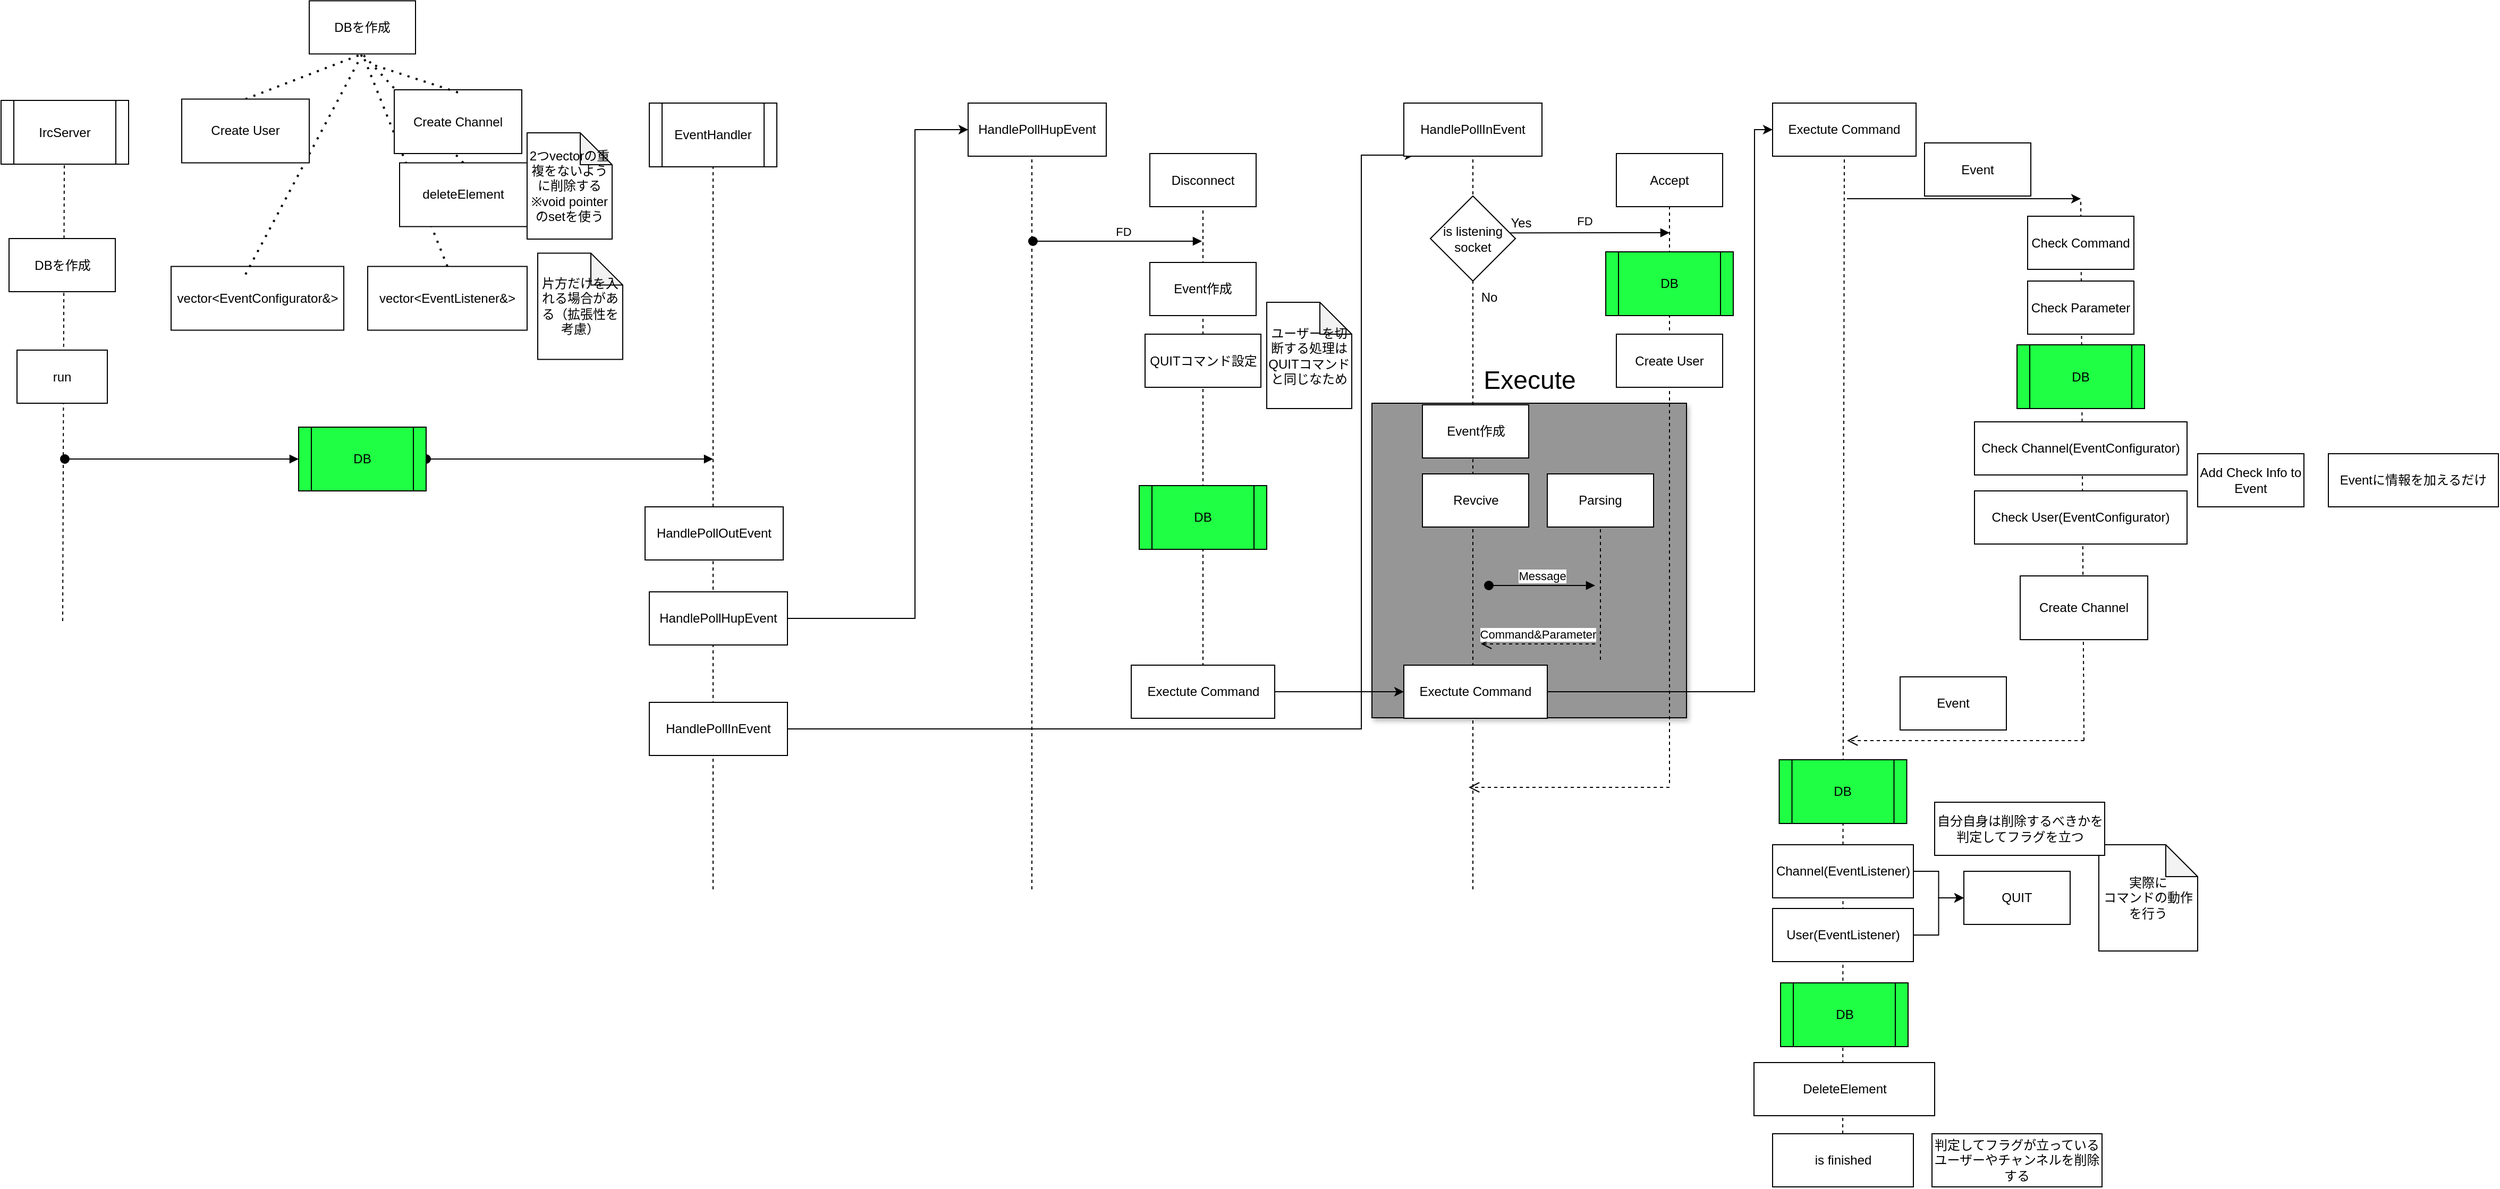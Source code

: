 <mxfile version="24.8.3">
  <diagram name="Page-1" id="13e1069c-82ec-6db2-03f1-153e76fe0fe0">
    <mxGraphModel dx="2612" dy="1625" grid="1" gridSize="10" guides="1" tooltips="1" connect="1" arrows="1" fold="1" page="1" pageScale="1" pageWidth="1100" pageHeight="850" background="none" math="0" shadow="0">
      <root>
        <mxCell id="0" />
        <mxCell id="1" parent="0" />
        <mxCell id="XCsdaRrqTIR_uCTDz4fb-1" value="&lt;div&gt;&lt;br&gt;&lt;/div&gt;" style="whiteSpace=wrap;html=1;aspect=fixed;shadow=1;fillColor=#969696;" parent="1" vertex="1">
          <mxGeometry x="920" y="-457.5" width="296" height="296" as="geometry" />
        </mxCell>
        <mxCell id="Utzet_RcOg0IqEUwT1VO-1" value="EventHandler" style="shape=process;whiteSpace=wrap;html=1;backgroundOutline=1;" parent="1" vertex="1">
          <mxGeometry x="240" y="-740" width="120" height="60" as="geometry" />
        </mxCell>
        <mxCell id="Utzet_RcOg0IqEUwT1VO-2" value="" style="endArrow=none;dashed=1;html=1;rounded=0;entryX=0.5;entryY=1;entryDx=0;entryDy=0;" parent="1" target="Utzet_RcOg0IqEUwT1VO-1" edge="1">
          <mxGeometry width="50" height="50" relative="1" as="geometry">
            <mxPoint x="300" as="sourcePoint" />
            <mxPoint x="165" y="-400" as="targetPoint" />
          </mxGeometry>
        </mxCell>
        <mxCell id="Utzet_RcOg0IqEUwT1VO-4" value="IrcServer" style="shape=process;whiteSpace=wrap;html=1;backgroundOutline=1;" parent="1" vertex="1">
          <mxGeometry x="-370" y="-742.5" width="120" height="60" as="geometry" />
        </mxCell>
        <mxCell id="Utzet_RcOg0IqEUwT1VO-5" value="" style="endArrow=none;dashed=1;html=1;rounded=0;entryX=0.5;entryY=1;entryDx=0;entryDy=0;" parent="1" edge="1">
          <mxGeometry width="50" height="50" relative="1" as="geometry">
            <mxPoint x="-312" y="-252.5" as="sourcePoint" />
            <mxPoint x="-310.5" y="-682.5" as="targetPoint" />
          </mxGeometry>
        </mxCell>
        <mxCell id="Utzet_RcOg0IqEUwT1VO-6" value="DBを作成" style="rounded=0;whiteSpace=wrap;html=1;fontStyle=0" parent="1" vertex="1">
          <mxGeometry x="-362.5" y="-612.5" width="100" height="50" as="geometry" />
        </mxCell>
        <mxCell id="Utzet_RcOg0IqEUwT1VO-9" value="run" style="rounded=0;whiteSpace=wrap;html=1;" parent="1" vertex="1">
          <mxGeometry x="-355" y="-507.5" width="85" height="50" as="geometry" />
        </mxCell>
        <mxCell id="Utzet_RcOg0IqEUwT1VO-20" style="edgeStyle=orthogonalEdgeStyle;rounded=0;orthogonalLoop=1;jettySize=auto;html=1;exitX=1;exitY=0.5;exitDx=0;exitDy=0;entryX=0;entryY=0.5;entryDx=0;entryDy=0;" parent="1" source="Utzet_RcOg0IqEUwT1VO-15" edge="1">
          <mxGeometry relative="1" as="geometry">
            <mxPoint x="380" y="-151" as="sourcePoint" />
            <mxPoint x="960" y="-691" as="targetPoint" />
            <Array as="points">
              <mxPoint x="910" y="-151" />
              <mxPoint x="910" y="-691" />
            </Array>
          </mxGeometry>
        </mxCell>
        <mxCell id="Utzet_RcOg0IqEUwT1VO-15" value="HandlePollInEvent" style="rounded=0;whiteSpace=wrap;html=1;" parent="1" vertex="1">
          <mxGeometry x="240" y="-176" width="130" height="50" as="geometry" />
        </mxCell>
        <mxCell id="Utzet_RcOg0IqEUwT1VO-16" value="HandlePollOutEvent" style="rounded=0;whiteSpace=wrap;html=1;" parent="1" vertex="1">
          <mxGeometry x="236" y="-360" width="130" height="50" as="geometry" />
        </mxCell>
        <mxCell id="207uhRGWZe7wrmqpFzqo-30" style="edgeStyle=orthogonalEdgeStyle;rounded=0;orthogonalLoop=1;jettySize=auto;html=1;entryX=0;entryY=0.5;entryDx=0;entryDy=0;" parent="1" source="Utzet_RcOg0IqEUwT1VO-17" target="CLaO6KBTluZB6lomquzr-1" edge="1">
          <mxGeometry relative="1" as="geometry">
            <Array as="points">
              <mxPoint x="490" y="-255" />
              <mxPoint x="490" y="-715" />
            </Array>
            <mxPoint x="640" y="-720" as="targetPoint" />
          </mxGeometry>
        </mxCell>
        <mxCell id="Utzet_RcOg0IqEUwT1VO-17" value="HandlePollHupEvent" style="rounded=0;whiteSpace=wrap;html=1;" parent="1" vertex="1">
          <mxGeometry x="240" y="-280" width="130" height="50" as="geometry" />
        </mxCell>
        <mxCell id="Utzet_RcOg0IqEUwT1VO-19" value="HandlePollInEvent" style="rounded=0;whiteSpace=wrap;html=1;" parent="1" vertex="1">
          <mxGeometry x="950" y="-740" width="130" height="50" as="geometry" />
        </mxCell>
        <mxCell id="Utzet_RcOg0IqEUwT1VO-21" value="" style="endArrow=none;dashed=1;html=1;rounded=0;entryX=0.5;entryY=1;entryDx=0;entryDy=0;" parent="1" target="Utzet_RcOg0IqEUwT1VO-19" edge="1">
          <mxGeometry width="50" height="50" relative="1" as="geometry">
            <mxPoint x="1015" as="sourcePoint" />
            <mxPoint x="1030" y="-450" as="targetPoint" />
          </mxGeometry>
        </mxCell>
        <mxCell id="Utzet_RcOg0IqEUwT1VO-3" value="Event作成" style="rounded=0;whiteSpace=wrap;html=1;" parent="1" vertex="1">
          <mxGeometry x="967.5" y="-456" width="100" height="50" as="geometry" />
        </mxCell>
        <mxCell id="Utzet_RcOg0IqEUwT1VO-22" value="Accept" style="rounded=0;whiteSpace=wrap;html=1;" parent="1" vertex="1">
          <mxGeometry x="1150" y="-692.5" width="100" height="50" as="geometry" />
        </mxCell>
        <mxCell id="Utzet_RcOg0IqEUwT1VO-23" value="Revcive" style="rounded=0;whiteSpace=wrap;html=1;" parent="1" vertex="1">
          <mxGeometry x="967.5" y="-391" width="100" height="50" as="geometry" />
        </mxCell>
        <mxCell id="Utzet_RcOg0IqEUwT1VO-27" value="" style="endArrow=none;dashed=1;html=1;rounded=0;entryX=0.5;entryY=1;entryDx=0;entryDy=0;" parent="1" target="Utzet_RcOg0IqEUwT1VO-24" edge="1">
          <mxGeometry width="50" height="50" relative="1" as="geometry">
            <mxPoint x="1135" y="-216" as="sourcePoint" />
            <mxPoint x="972.5" y="-321" as="targetPoint" />
          </mxGeometry>
        </mxCell>
        <mxCell id="Utzet_RcOg0IqEUwT1VO-29" value="Message" style="html=1;verticalAlign=bottom;startArrow=oval;startFill=1;endArrow=block;startSize=8;curved=0;rounded=0;" parent="1" edge="1">
          <mxGeometry width="60" relative="1" as="geometry">
            <mxPoint x="1030" y="-286" as="sourcePoint" />
            <mxPoint x="1130" y="-286" as="targetPoint" />
          </mxGeometry>
        </mxCell>
        <mxCell id="Utzet_RcOg0IqEUwT1VO-30" value="Command&amp;amp;Parameter" style="html=1;verticalAlign=bottom;endArrow=open;dashed=1;endSize=8;curved=0;rounded=0;" parent="1" edge="1">
          <mxGeometry relative="1" as="geometry">
            <mxPoint x="1130" y="-231" as="sourcePoint" />
            <mxPoint x="1022.5" y="-231" as="targetPoint" />
          </mxGeometry>
        </mxCell>
        <mxCell id="Utzet_RcOg0IqEUwT1VO-35" style="edgeStyle=orthogonalEdgeStyle;rounded=0;orthogonalLoop=1;jettySize=auto;html=1;entryX=0;entryY=0.5;entryDx=0;entryDy=0;exitX=1;exitY=0.5;exitDx=0;exitDy=0;" parent="1" source="Utzet_RcOg0IqEUwT1VO-33" target="Utzet_RcOg0IqEUwT1VO-34" edge="1">
          <mxGeometry relative="1" as="geometry">
            <Array as="points">
              <mxPoint x="1280" y="-186" />
              <mxPoint x="1280" y="-715" />
            </Array>
          </mxGeometry>
        </mxCell>
        <mxCell id="Utzet_RcOg0IqEUwT1VO-33" value="Exectute Command" style="rounded=0;whiteSpace=wrap;html=1;" parent="1" vertex="1">
          <mxGeometry x="950" y="-211" width="135" height="50" as="geometry" />
        </mxCell>
        <mxCell id="Utzet_RcOg0IqEUwT1VO-34" value="Exectute Command" style="rounded=0;whiteSpace=wrap;html=1;" parent="1" vertex="1">
          <mxGeometry x="1297" y="-740" width="135" height="50" as="geometry" />
        </mxCell>
        <mxCell id="Utzet_RcOg0IqEUwT1VO-36" value="" style="endArrow=none;dashed=1;html=1;rounded=0;entryX=0.5;entryY=1;entryDx=0;entryDy=0;exitX=0.5;exitY=0;exitDx=0;exitDy=0;" parent="1" source="207uhRGWZe7wrmqpFzqo-31" target="Utzet_RcOg0IqEUwT1VO-34" edge="1">
          <mxGeometry width="50" height="50" relative="1" as="geometry">
            <mxPoint x="1365" y="-40" as="sourcePoint" />
            <mxPoint x="1377" y="-680" as="targetPoint" />
          </mxGeometry>
        </mxCell>
        <mxCell id="Utzet_RcOg0IqEUwT1VO-40" value="" style="endArrow=none;dashed=1;html=1;rounded=0;entryX=0.5;entryY=1;entryDx=0;entryDy=0;" parent="1" target="Utzet_RcOg0IqEUwT1VO-22" edge="1">
          <mxGeometry width="50" height="50" relative="1" as="geometry">
            <mxPoint x="1200" y="-100" as="sourcePoint" />
            <mxPoint x="1179.58" y="-600" as="targetPoint" />
          </mxGeometry>
        </mxCell>
        <mxCell id="Utzet_RcOg0IqEUwT1VO-41" value="FD" style="html=1;verticalAlign=bottom;startArrow=oval;startFill=1;endArrow=block;startSize=8;curved=0;rounded=0;" parent="1" edge="1">
          <mxGeometry x="0.106" y="2" width="60" relative="1" as="geometry">
            <mxPoint x="1021" y="-617.79" as="sourcePoint" />
            <mxPoint x="1200" y="-618" as="targetPoint" />
            <mxPoint as="offset" />
          </mxGeometry>
        </mxCell>
        <mxCell id="Utzet_RcOg0IqEUwT1VO-42" value="" style="html=1;verticalAlign=bottom;endArrow=open;dashed=1;endSize=8;curved=0;rounded=0;" parent="1" edge="1">
          <mxGeometry relative="1" as="geometry">
            <mxPoint x="1200" y="-96" as="sourcePoint" />
            <mxPoint x="1011" y="-96" as="targetPoint" />
          </mxGeometry>
        </mxCell>
        <mxCell id="Utzet_RcOg0IqEUwT1VO-43" value="Create User" style="rounded=0;whiteSpace=wrap;html=1;" parent="1" vertex="1">
          <mxGeometry x="1150" y="-522.5" width="100" height="50" as="geometry" />
        </mxCell>
        <mxCell id="Utzet_RcOg0IqEUwT1VO-45" value="" style="html=1;verticalAlign=bottom;startArrow=oval;startFill=1;endArrow=block;startSize=8;curved=0;rounded=0;exitX=1;exitY=0.5;exitDx=0;exitDy=0;" parent="1" source="207uhRGWZe7wrmqpFzqo-15" edge="1">
          <mxGeometry width="60" relative="1" as="geometry">
            <mxPoint x="180" y="-405" as="sourcePoint" />
            <mxPoint x="300" y="-405" as="targetPoint" />
          </mxGeometry>
        </mxCell>
        <mxCell id="Utzet_RcOg0IqEUwT1VO-50" value="" style="endArrow=none;dashed=1;html=1;rounded=0;" parent="1" edge="1">
          <mxGeometry width="50" height="50" relative="1" as="geometry">
            <mxPoint x="1590" y="-140" as="sourcePoint" />
            <mxPoint x="1587" y="-650" as="targetPoint" />
          </mxGeometry>
        </mxCell>
        <mxCell id="Utzet_RcOg0IqEUwT1VO-51" value="Check Command" style="rounded=0;whiteSpace=wrap;html=1;" parent="1" vertex="1">
          <mxGeometry x="1537" y="-633.5" width="100" height="50" as="geometry" />
        </mxCell>
        <mxCell id="Utzet_RcOg0IqEUwT1VO-52" value="Check Parameter" style="rounded=0;whiteSpace=wrap;html=1;" parent="1" vertex="1">
          <mxGeometry x="1537" y="-572.5" width="100" height="50" as="geometry" />
        </mxCell>
        <mxCell id="Utzet_RcOg0IqEUwT1VO-54" value="Check Channel(EventConfigurator)" style="rounded=0;whiteSpace=wrap;html=1;" parent="1" vertex="1">
          <mxGeometry x="1487" y="-440" width="200" height="50" as="geometry" />
        </mxCell>
        <mxCell id="Utzet_RcOg0IqEUwT1VO-56" value="" style="html=1;verticalAlign=bottom;endArrow=open;dashed=1;endSize=8;curved=0;rounded=0;" parent="1" edge="1">
          <mxGeometry relative="1" as="geometry">
            <mxPoint x="1590" y="-140" as="sourcePoint" />
            <mxPoint x="1367" y="-140" as="targetPoint" />
          </mxGeometry>
        </mxCell>
        <mxCell id="Utzet_RcOg0IqEUwT1VO-57" value="Event" style="rounded=0;whiteSpace=wrap;html=1;" parent="1" vertex="1">
          <mxGeometry x="1417" y="-200" width="100" height="50" as="geometry" />
        </mxCell>
        <mxCell id="207uhRGWZe7wrmqpFzqo-10" value="Check User(EventConfigurator)" style="rounded=0;whiteSpace=wrap;html=1;" parent="1" vertex="1">
          <mxGeometry x="1487" y="-375" width="200" height="50" as="geometry" />
        </mxCell>
        <mxCell id="207uhRGWZe7wrmqpFzqo-11" value="" style="endArrow=classic;html=1;rounded=0;" parent="1" edge="1">
          <mxGeometry width="50" height="50" relative="1" as="geometry">
            <mxPoint x="1367" y="-650" as="sourcePoint" />
            <mxPoint x="1587" y="-650" as="targetPoint" />
          </mxGeometry>
        </mxCell>
        <mxCell id="207uhRGWZe7wrmqpFzqo-12" value="Event" style="rounded=0;whiteSpace=wrap;html=1;" parent="1" vertex="1">
          <mxGeometry x="1440" y="-702.5" width="100" height="50" as="geometry" />
        </mxCell>
        <mxCell id="207uhRGWZe7wrmqpFzqo-13" value="" style="html=1;verticalAlign=bottom;startArrow=oval;startFill=1;endArrow=block;startSize=8;curved=0;rounded=0;entryX=0;entryY=0.5;entryDx=0;entryDy=0;" parent="1" target="207uhRGWZe7wrmqpFzqo-15" edge="1">
          <mxGeometry width="60" relative="1" as="geometry">
            <mxPoint x="-310" y="-405" as="sourcePoint" />
            <mxPoint x="40" y="-405" as="targetPoint" />
          </mxGeometry>
        </mxCell>
        <mxCell id="207uhRGWZe7wrmqpFzqo-15" value="DB" style="shape=process;whiteSpace=wrap;html=1;backgroundOutline=1;fillColor=#1FFF44;" parent="1" vertex="1">
          <mxGeometry x="-90" y="-435" width="120" height="60" as="geometry" />
        </mxCell>
        <mxCell id="207uhRGWZe7wrmqpFzqo-17" value="DBを作成" style="rounded=0;whiteSpace=wrap;html=1;fontStyle=0" parent="1" vertex="1">
          <mxGeometry x="-80" y="-836.25" width="100" height="50" as="geometry" />
        </mxCell>
        <mxCell id="207uhRGWZe7wrmqpFzqo-20" value="" style="endArrow=none;dashed=1;html=1;dashPattern=1 3;strokeWidth=2;rounded=0;entryX=0.5;entryY=1;entryDx=0;entryDy=0;exitX=0.5;exitY=0;exitDx=0;exitDy=0;" parent="1" source="207uhRGWZe7wrmqpFzqo-18" target="207uhRGWZe7wrmqpFzqo-17" edge="1">
          <mxGeometry width="50" height="50" relative="1" as="geometry">
            <mxPoint x="40" y="-706.25" as="sourcePoint" />
            <mxPoint x="90" y="-756.25" as="targetPoint" />
          </mxGeometry>
        </mxCell>
        <mxCell id="207uhRGWZe7wrmqpFzqo-21" value="" style="endArrow=none;dashed=1;html=1;dashPattern=1 3;strokeWidth=2;rounded=0;entryX=0.5;entryY=1;entryDx=0;entryDy=0;exitX=0.5;exitY=0;exitDx=0;exitDy=0;" parent="1" source="207uhRGWZe7wrmqpFzqo-19" target="207uhRGWZe7wrmqpFzqo-17" edge="1">
          <mxGeometry width="50" height="50" relative="1" as="geometry">
            <mxPoint x="-100" y="-716.25" as="sourcePoint" />
            <mxPoint x="-50" y="-766.25" as="targetPoint" />
          </mxGeometry>
        </mxCell>
        <mxCell id="207uhRGWZe7wrmqpFzqo-22" value="vector&amp;lt;EventConfigurator&amp;amp;&amp;gt;" style="rounded=0;whiteSpace=wrap;html=1;" parent="1" vertex="1">
          <mxGeometry x="-210" y="-586.25" width="162.5" height="60" as="geometry" />
        </mxCell>
        <mxCell id="207uhRGWZe7wrmqpFzqo-23" value="vector&amp;lt;EventListener&amp;amp;&amp;gt;" style="rounded=0;whiteSpace=wrap;html=1;" parent="1" vertex="1">
          <mxGeometry x="-25" y="-586.25" width="150" height="60" as="geometry" />
        </mxCell>
        <mxCell id="207uhRGWZe7wrmqpFzqo-24" value="" style="endArrow=none;dashed=1;html=1;dashPattern=1 3;strokeWidth=2;rounded=0;exitX=0.5;exitY=0;exitDx=0;exitDy=0;" parent="1" edge="1">
          <mxGeometry width="50" height="50" relative="1" as="geometry">
            <mxPoint x="-140" y="-578.75" as="sourcePoint" />
            <mxPoint x="-30" y="-786.25" as="targetPoint" />
            <Array as="points">
              <mxPoint x="-120" y="-616.25" />
            </Array>
          </mxGeometry>
        </mxCell>
        <mxCell id="207uhRGWZe7wrmqpFzqo-25" value="" style="endArrow=none;dashed=1;html=1;dashPattern=1 3;strokeWidth=2;rounded=0;exitX=0.5;exitY=0;exitDx=0;exitDy=0;entryX=0.5;entryY=1;entryDx=0;entryDy=0;" parent="1" source="207uhRGWZe7wrmqpFzqo-23" target="207uhRGWZe7wrmqpFzqo-17" edge="1">
          <mxGeometry width="50" height="50" relative="1" as="geometry">
            <mxPoint x="-30" y="-656.25" as="sourcePoint" />
            <mxPoint x="20" y="-706.25" as="targetPoint" />
          </mxGeometry>
        </mxCell>
        <mxCell id="207uhRGWZe7wrmqpFzqo-18" value="deleteElement" style="rounded=0;whiteSpace=wrap;html=1;" parent="1" vertex="1">
          <mxGeometry x="5" y="-683.75" width="120" height="60" as="geometry" />
        </mxCell>
        <mxCell id="207uhRGWZe7wrmqpFzqo-19" value="Create User" style="rounded=0;whiteSpace=wrap;html=1;" parent="1" vertex="1">
          <mxGeometry x="-200" y="-743.75" width="120" height="60" as="geometry" />
        </mxCell>
        <mxCell id="207uhRGWZe7wrmqpFzqo-26" value="DB" style="shape=process;whiteSpace=wrap;html=1;backgroundOutline=1;fillColor=#1FFF44;" parent="1" vertex="1">
          <mxGeometry x="1140" y="-600" width="120" height="60" as="geometry" />
        </mxCell>
        <mxCell id="207uhRGWZe7wrmqpFzqo-28" value="DB" style="shape=process;whiteSpace=wrap;html=1;backgroundOutline=1;fillColor=#1FFF44;" parent="1" vertex="1">
          <mxGeometry x="1527" y="-512.5" width="120" height="60" as="geometry" />
        </mxCell>
        <mxCell id="207uhRGWZe7wrmqpFzqo-29" value="DB" style="shape=process;whiteSpace=wrap;html=1;backgroundOutline=1;fillColor=#1FFF44;" parent="1" vertex="1">
          <mxGeometry x="1303.25" y="-122" width="120" height="60" as="geometry" />
        </mxCell>
        <mxCell id="207uhRGWZe7wrmqpFzqo-32" value="" style="endArrow=none;dashed=1;html=1;rounded=0;entryX=0.5;entryY=1;entryDx=0;entryDy=0;" parent="1" target="207uhRGWZe7wrmqpFzqo-31" edge="1">
          <mxGeometry width="50" height="50" relative="1" as="geometry">
            <mxPoint x="1363" y="260" as="sourcePoint" />
            <mxPoint x="1365" y="-612" as="targetPoint" />
          </mxGeometry>
        </mxCell>
        <mxCell id="CLaO6KBTluZB6lomquzr-35" style="edgeStyle=orthogonalEdgeStyle;rounded=0;orthogonalLoop=1;jettySize=auto;html=1;exitX=1;exitY=0.5;exitDx=0;exitDy=0;entryX=0;entryY=0.5;entryDx=0;entryDy=0;" parent="1" source="207uhRGWZe7wrmqpFzqo-31" target="CLaO6KBTluZB6lomquzr-34" edge="1">
          <mxGeometry relative="1" as="geometry" />
        </mxCell>
        <mxCell id="207uhRGWZe7wrmqpFzqo-31" value="Channel(EventListener)" style="rounded=0;whiteSpace=wrap;html=1;" parent="1" vertex="1">
          <mxGeometry x="1297" y="-42" width="132.5" height="50" as="geometry" />
        </mxCell>
        <mxCell id="CLaO6KBTluZB6lomquzr-33" style="edgeStyle=orthogonalEdgeStyle;rounded=0;orthogonalLoop=1;jettySize=auto;html=1;exitX=1;exitY=0.5;exitDx=0;exitDy=0;entryX=0;entryY=0.5;entryDx=0;entryDy=0;" parent="1" source="Utzet_RcOg0IqEUwT1VO-48" target="CLaO6KBTluZB6lomquzr-34" edge="1">
          <mxGeometry relative="1" as="geometry">
            <mxPoint x="1466" y="43" as="targetPoint" />
          </mxGeometry>
        </mxCell>
        <mxCell id="Utzet_RcOg0IqEUwT1VO-48" value="User(EventListener)" style="rounded=0;whiteSpace=wrap;html=1;" parent="1" vertex="1">
          <mxGeometry x="1297" y="18" width="132.5" height="50" as="geometry" />
        </mxCell>
        <mxCell id="207uhRGWZe7wrmqpFzqo-16" value="DB" style="shape=process;whiteSpace=wrap;html=1;backgroundOutline=1;fillColor=#1FFF44;" parent="1" vertex="1">
          <mxGeometry x="1304.5" y="88" width="120" height="60" as="geometry" />
        </mxCell>
        <mxCell id="Utzet_RcOg0IqEUwT1VO-24" value="Parsing" style="rounded=0;whiteSpace=wrap;html=1;" parent="1" vertex="1">
          <mxGeometry x="1085" y="-391" width="100" height="50" as="geometry" />
        </mxCell>
        <mxCell id="CLaO6KBTluZB6lomquzr-1" value="HandlePollHupEvent" style="rounded=0;whiteSpace=wrap;html=1;" parent="1" vertex="1">
          <mxGeometry x="540" y="-740" width="130" height="50" as="geometry" />
        </mxCell>
        <mxCell id="CLaO6KBTluZB6lomquzr-2" value="" style="endArrow=none;dashed=1;html=1;rounded=0;entryX=0.5;entryY=1;entryDx=0;entryDy=0;" parent="1" edge="1">
          <mxGeometry width="50" height="50" relative="1" as="geometry">
            <mxPoint x="600.0" as="sourcePoint" />
            <mxPoint x="600.0" y="-690" as="targetPoint" />
          </mxGeometry>
        </mxCell>
        <mxCell id="CLaO6KBTluZB6lomquzr-3" value="FD" style="html=1;verticalAlign=bottom;startArrow=oval;startFill=1;endArrow=block;startSize=8;curved=0;rounded=0;" parent="1" edge="1">
          <mxGeometry x="0.067" width="60" relative="1" as="geometry">
            <mxPoint x="601" y="-610" as="sourcePoint" />
            <mxPoint x="760" y="-610" as="targetPoint" />
            <mxPoint as="offset" />
          </mxGeometry>
        </mxCell>
        <mxCell id="CLaO6KBTluZB6lomquzr-5" value="Disconnect" style="rounded=0;whiteSpace=wrap;html=1;" parent="1" vertex="1">
          <mxGeometry x="711" y="-692.5" width="100" height="50" as="geometry" />
        </mxCell>
        <mxCell id="CLaO6KBTluZB6lomquzr-10" value="" style="endArrow=none;dashed=1;html=1;rounded=0;entryX=0.5;entryY=1;entryDx=0;entryDy=0;" parent="1" target="CLaO6KBTluZB6lomquzr-5" edge="1">
          <mxGeometry width="50" height="50" relative="1" as="geometry">
            <mxPoint x="761" y="-210" as="sourcePoint" />
            <mxPoint x="751" y="-611" as="targetPoint" />
          </mxGeometry>
        </mxCell>
        <mxCell id="CLaO6KBTluZB6lomquzr-11" value="DB" style="shape=process;whiteSpace=wrap;html=1;backgroundOutline=1;fillColor=#1FFF44;" parent="1" vertex="1">
          <mxGeometry x="701" y="-380" width="120" height="60" as="geometry" />
        </mxCell>
        <mxCell id="CLaO6KBTluZB6lomquzr-14" value="Exectute Command" style="rounded=0;whiteSpace=wrap;html=1;" parent="1" vertex="1">
          <mxGeometry x="693.5" y="-211" width="135" height="50" as="geometry" />
        </mxCell>
        <mxCell id="CLaO6KBTluZB6lomquzr-15" value="" style="endArrow=classic;html=1;rounded=0;exitX=1;exitY=0.5;exitDx=0;exitDy=0;entryX=0;entryY=0.5;entryDx=0;entryDy=0;" parent="1" source="CLaO6KBTluZB6lomquzr-14" target="Utzet_RcOg0IqEUwT1VO-33" edge="1">
          <mxGeometry width="50" height="50" relative="1" as="geometry">
            <mxPoint x="910" y="-350" as="sourcePoint" />
            <mxPoint x="960" y="-400" as="targetPoint" />
          </mxGeometry>
        </mxCell>
        <mxCell id="CLaO6KBTluZB6lomquzr-18" value="Eventに情報を加えるだけ" style="rounded=0;whiteSpace=wrap;html=1;" parent="1" vertex="1">
          <mxGeometry x="1820" y="-410" width="160" height="50" as="geometry" />
        </mxCell>
        <mxCell id="CLaO6KBTluZB6lomquzr-19" value="is listening socket" style="rhombus;whiteSpace=wrap;html=1;" parent="1" vertex="1">
          <mxGeometry x="975" y="-652.5" width="80" height="80" as="geometry" />
        </mxCell>
        <mxCell id="CLaO6KBTluZB6lomquzr-21" value="Event作成" style="rounded=0;whiteSpace=wrap;html=1;" parent="1" vertex="1">
          <mxGeometry x="711" y="-590" width="100" height="50" as="geometry" />
        </mxCell>
        <mxCell id="CLaO6KBTluZB6lomquzr-22" value="QUITコマンド設定" style="rounded=0;whiteSpace=wrap;html=1;" parent="1" vertex="1">
          <mxGeometry x="706.5" y="-522.5" width="109" height="50" as="geometry" />
        </mxCell>
        <mxCell id="CLaO6KBTluZB6lomquzr-24" value="&lt;div&gt;&lt;span style=&quot;background-color: initial;&quot;&gt;判定してフラグが立っているユーザーやチャンネルを削除する&lt;/span&gt;&lt;br&gt;&lt;/div&gt;" style="rounded=0;whiteSpace=wrap;html=1;" parent="1" vertex="1">
          <mxGeometry x="1447" y="230" width="160" height="50" as="geometry" />
        </mxCell>
        <mxCell id="CLaO6KBTluZB6lomquzr-26" value="片方だけを入れる場合がある（拡張性を考慮）" style="shape=note;whiteSpace=wrap;html=1;backgroundOutline=1;darkOpacity=0.05;" parent="1" vertex="1">
          <mxGeometry x="135" y="-598.75" width="80" height="100" as="geometry" />
        </mxCell>
        <mxCell id="CLaO6KBTluZB6lomquzr-28" value="ユーザーを切断する処理はQUITコマンドと同じなため" style="shape=note;whiteSpace=wrap;html=1;backgroundOutline=1;darkOpacity=0.05;" parent="1" vertex="1">
          <mxGeometry x="821" y="-552.5" width="80" height="100" as="geometry" />
        </mxCell>
        <mxCell id="CLaO6KBTluZB6lomquzr-29" value="実際に&lt;div&gt;コマンドの動作を行う&lt;/div&gt;" style="shape=note;whiteSpace=wrap;html=1;backgroundOutline=1;darkOpacity=0.05;" parent="1" vertex="1">
          <mxGeometry x="1604" y="-42" width="93" height="100" as="geometry" />
        </mxCell>
        <mxCell id="CLaO6KBTluZB6lomquzr-30" value="Yes" style="text;html=1;align=center;verticalAlign=middle;resizable=0;points=[];autosize=1;strokeColor=none;fillColor=none;" parent="1" vertex="1">
          <mxGeometry x="1040" y="-642" width="40" height="30" as="geometry" />
        </mxCell>
        <mxCell id="CLaO6KBTluZB6lomquzr-31" value="No" style="text;html=1;align=center;verticalAlign=middle;resizable=0;points=[];autosize=1;strokeColor=none;fillColor=none;" parent="1" vertex="1">
          <mxGeometry x="1010" y="-572.5" width="40" height="30" as="geometry" />
        </mxCell>
        <mxCell id="CLaO6KBTluZB6lomquzr-34" value="QUIT" style="rounded=0;whiteSpace=wrap;html=1;" parent="1" vertex="1">
          <mxGeometry x="1477" y="-17" width="100" height="50" as="geometry" />
        </mxCell>
        <mxCell id="CLaO6KBTluZB6lomquzr-20" value="自分自身は削除するべきかを判定してフラグを立つ" style="rounded=0;whiteSpace=wrap;html=1;" parent="1" vertex="1">
          <mxGeometry x="1449.5" y="-82" width="160" height="50" as="geometry" />
        </mxCell>
        <mxCell id="CLaO6KBTluZB6lomquzr-37" value="Create Channel" style="rounded=0;whiteSpace=wrap;html=1;" parent="1" vertex="1">
          <mxGeometry y="-752.5" width="120" height="60" as="geometry" />
        </mxCell>
        <mxCell id="CLaO6KBTluZB6lomquzr-38" value="" style="endArrow=none;dashed=1;html=1;dashPattern=1 3;strokeWidth=2;rounded=0;entryX=0.5;entryY=1;entryDx=0;entryDy=0;" parent="1" edge="1">
          <mxGeometry width="50" height="50" relative="1" as="geometry">
            <mxPoint x="60" y="-750" as="sourcePoint" />
            <mxPoint x="-20" y="-776" as="targetPoint" />
          </mxGeometry>
        </mxCell>
        <mxCell id="3BUlXx8ijc89aPCsDwBm-1" value="Create Channel" style="rounded=0;whiteSpace=wrap;html=1;" parent="1" vertex="1">
          <mxGeometry x="1530" y="-295" width="120" height="60" as="geometry" />
        </mxCell>
        <mxCell id="CLaO6KBTluZB6lomquzr-41" value="Add Check Info to Event" style="rounded=0;whiteSpace=wrap;html=1;" parent="1" vertex="1">
          <mxGeometry x="1697" y="-410" width="100" height="50" as="geometry" />
        </mxCell>
        <mxCell id="CLaO6KBTluZB6lomquzr-25" value="2つvectorの重複をないように削除する&lt;br&gt;※void pointerのsetを使う" style="shape=note;whiteSpace=wrap;html=1;backgroundOutline=1;darkOpacity=0.05;" parent="1" vertex="1">
          <mxGeometry x="125" y="-712" width="80" height="100" as="geometry" />
        </mxCell>
        <mxCell id="Utzet_RcOg0IqEUwT1VO-38" value="DeleteElement" style="rounded=0;whiteSpace=wrap;html=1;" parent="1" vertex="1">
          <mxGeometry x="1279.5" y="163" width="170" height="50" as="geometry" />
        </mxCell>
        <mxCell id="CLaO6KBTluZB6lomquzr-44" value="is finished" style="rounded=0;whiteSpace=wrap;html=1;" parent="1" vertex="1">
          <mxGeometry x="1297" y="230" width="132.5" height="50" as="geometry" />
        </mxCell>
        <mxCell id="XCsdaRrqTIR_uCTDz4fb-2" value="&lt;font style=&quot;font-size: 24px;&quot;&gt;Execute&lt;/font&gt;" style="text;html=1;align=center;verticalAlign=middle;resizable=0;points=[];autosize=1;strokeColor=none;fillColor=none;" parent="1" vertex="1">
          <mxGeometry x="1013" y="-498.75" width="110" height="40" as="geometry" />
        </mxCell>
      </root>
    </mxGraphModel>
  </diagram>
</mxfile>
